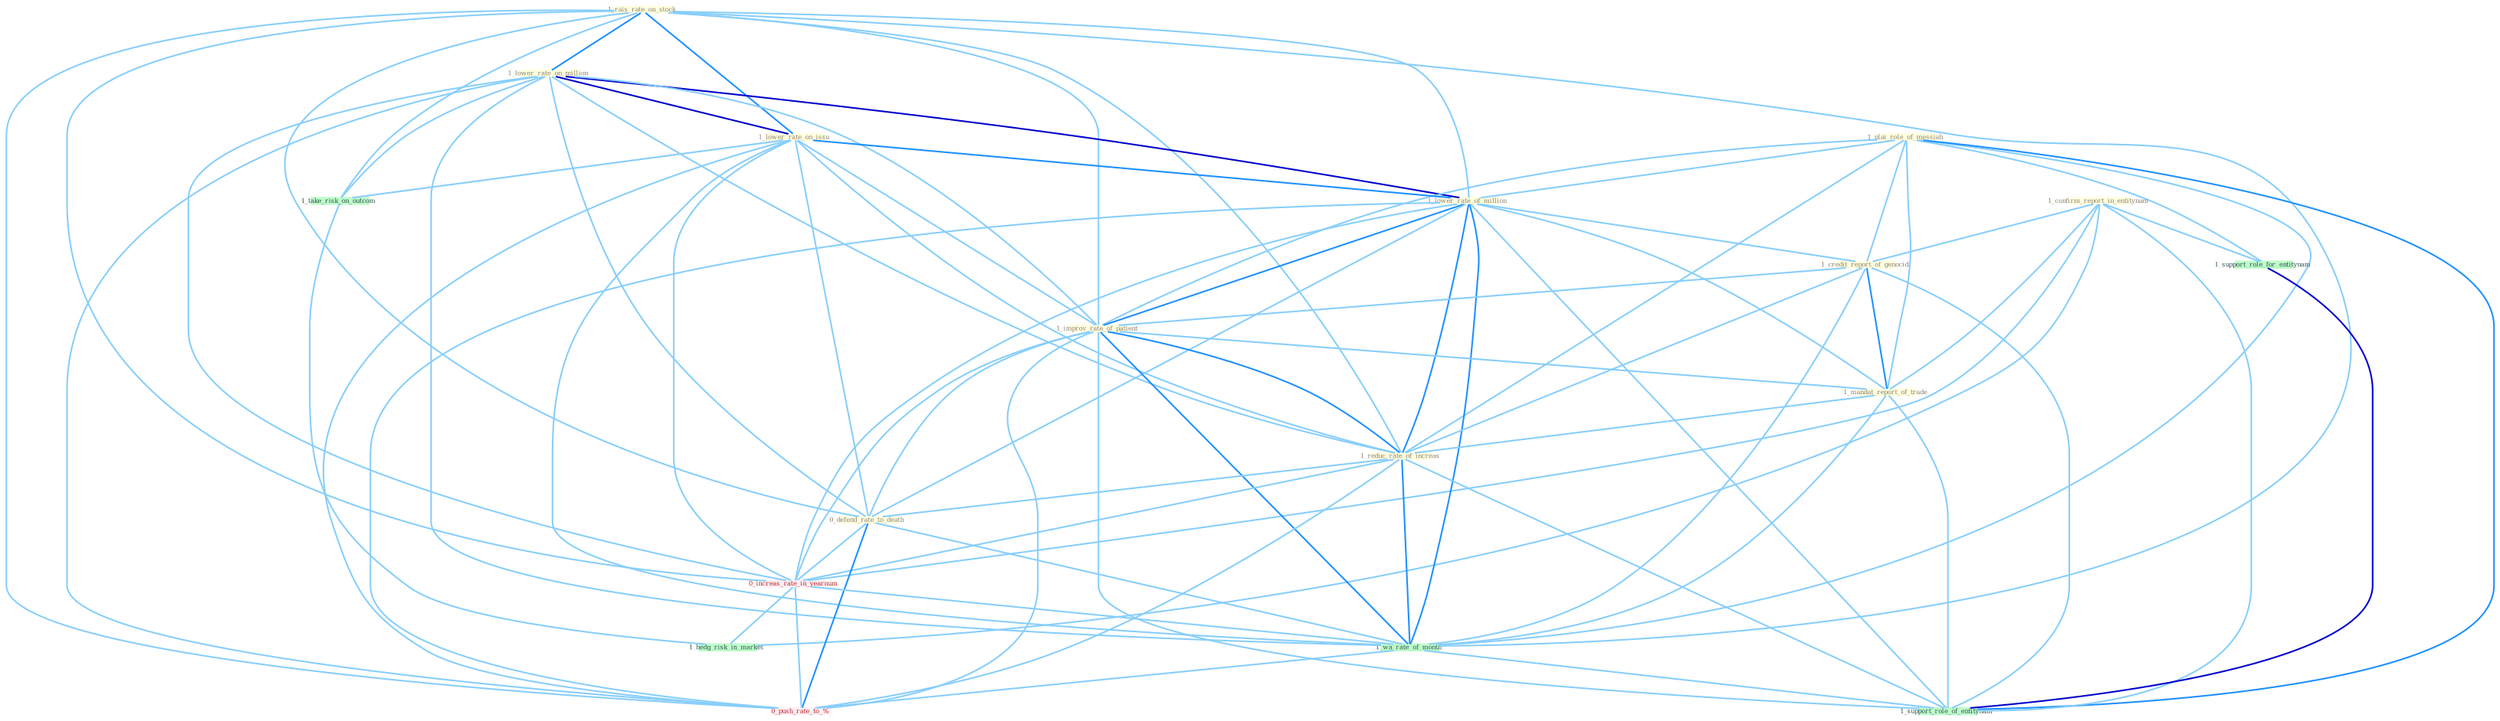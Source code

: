 Graph G{ 
    node
    [shape=polygon,style=filled,width=.5,height=.06,color="#BDFCC9",fixedsize=true,fontsize=4,
    fontcolor="#2f4f4f"];
    {node
    [color="#ffffe0", fontcolor="#8b7d6b"] "1_rais_rate_on_stock " "1_lower_rate_on_million " "1_plai_role_of_messiah " "1_confirm_report_in_entitynam " "1_lower_rate_on_issu " "1_lower_rate_of_million " "1_credit_report_of_genocid " "1_improv_rate_of_patient " "1_mandat_report_of_trade " "1_reduc_rate_of_increas " "0_defend_rate_to_death "}
{node [color="#fff0f5", fontcolor="#b22222"] "0_increas_rate_in_yearnum " "0_push_rate_to_% "}
edge [color="#B0E2FF"];

	"1_rais_rate_on_stock " -- "1_lower_rate_on_million " [w="2", color="#1e90ff" , len=0.8];
	"1_rais_rate_on_stock " -- "1_lower_rate_on_issu " [w="2", color="#1e90ff" , len=0.8];
	"1_rais_rate_on_stock " -- "1_lower_rate_of_million " [w="1", color="#87cefa" ];
	"1_rais_rate_on_stock " -- "1_improv_rate_of_patient " [w="1", color="#87cefa" ];
	"1_rais_rate_on_stock " -- "1_reduc_rate_of_increas " [w="1", color="#87cefa" ];
	"1_rais_rate_on_stock " -- "0_defend_rate_to_death " [w="1", color="#87cefa" ];
	"1_rais_rate_on_stock " -- "0_increas_rate_in_yearnum " [w="1", color="#87cefa" ];
	"1_rais_rate_on_stock " -- "1_wa_rate_of_month " [w="1", color="#87cefa" ];
	"1_rais_rate_on_stock " -- "1_take_risk_on_outcom " [w="1", color="#87cefa" ];
	"1_rais_rate_on_stock " -- "0_push_rate_to_% " [w="1", color="#87cefa" ];
	"1_lower_rate_on_million " -- "1_lower_rate_on_issu " [w="3", color="#0000cd" , len=0.6];
	"1_lower_rate_on_million " -- "1_lower_rate_of_million " [w="3", color="#0000cd" , len=0.6];
	"1_lower_rate_on_million " -- "1_improv_rate_of_patient " [w="1", color="#87cefa" ];
	"1_lower_rate_on_million " -- "1_reduc_rate_of_increas " [w="1", color="#87cefa" ];
	"1_lower_rate_on_million " -- "0_defend_rate_to_death " [w="1", color="#87cefa" ];
	"1_lower_rate_on_million " -- "0_increas_rate_in_yearnum " [w="1", color="#87cefa" ];
	"1_lower_rate_on_million " -- "1_wa_rate_of_month " [w="1", color="#87cefa" ];
	"1_lower_rate_on_million " -- "1_take_risk_on_outcom " [w="1", color="#87cefa" ];
	"1_lower_rate_on_million " -- "0_push_rate_to_% " [w="1", color="#87cefa" ];
	"1_plai_role_of_messiah " -- "1_lower_rate_of_million " [w="1", color="#87cefa" ];
	"1_plai_role_of_messiah " -- "1_credit_report_of_genocid " [w="1", color="#87cefa" ];
	"1_plai_role_of_messiah " -- "1_improv_rate_of_patient " [w="1", color="#87cefa" ];
	"1_plai_role_of_messiah " -- "1_mandat_report_of_trade " [w="1", color="#87cefa" ];
	"1_plai_role_of_messiah " -- "1_reduc_rate_of_increas " [w="1", color="#87cefa" ];
	"1_plai_role_of_messiah " -- "1_wa_rate_of_month " [w="1", color="#87cefa" ];
	"1_plai_role_of_messiah " -- "1_support_role_for_entitynam " [w="1", color="#87cefa" ];
	"1_plai_role_of_messiah " -- "1_support_role_of_entitynam " [w="2", color="#1e90ff" , len=0.8];
	"1_confirm_report_in_entitynam " -- "1_credit_report_of_genocid " [w="1", color="#87cefa" ];
	"1_confirm_report_in_entitynam " -- "1_mandat_report_of_trade " [w="1", color="#87cefa" ];
	"1_confirm_report_in_entitynam " -- "0_increas_rate_in_yearnum " [w="1", color="#87cefa" ];
	"1_confirm_report_in_entitynam " -- "1_support_role_for_entitynam " [w="1", color="#87cefa" ];
	"1_confirm_report_in_entitynam " -- "1_support_role_of_entitynam " [w="1", color="#87cefa" ];
	"1_confirm_report_in_entitynam " -- "1_hedg_risk_in_market " [w="1", color="#87cefa" ];
	"1_lower_rate_on_issu " -- "1_lower_rate_of_million " [w="2", color="#1e90ff" , len=0.8];
	"1_lower_rate_on_issu " -- "1_improv_rate_of_patient " [w="1", color="#87cefa" ];
	"1_lower_rate_on_issu " -- "1_reduc_rate_of_increas " [w="1", color="#87cefa" ];
	"1_lower_rate_on_issu " -- "0_defend_rate_to_death " [w="1", color="#87cefa" ];
	"1_lower_rate_on_issu " -- "0_increas_rate_in_yearnum " [w="1", color="#87cefa" ];
	"1_lower_rate_on_issu " -- "1_wa_rate_of_month " [w="1", color="#87cefa" ];
	"1_lower_rate_on_issu " -- "1_take_risk_on_outcom " [w="1", color="#87cefa" ];
	"1_lower_rate_on_issu " -- "0_push_rate_to_% " [w="1", color="#87cefa" ];
	"1_lower_rate_of_million " -- "1_credit_report_of_genocid " [w="1", color="#87cefa" ];
	"1_lower_rate_of_million " -- "1_improv_rate_of_patient " [w="2", color="#1e90ff" , len=0.8];
	"1_lower_rate_of_million " -- "1_mandat_report_of_trade " [w="1", color="#87cefa" ];
	"1_lower_rate_of_million " -- "1_reduc_rate_of_increas " [w="2", color="#1e90ff" , len=0.8];
	"1_lower_rate_of_million " -- "0_defend_rate_to_death " [w="1", color="#87cefa" ];
	"1_lower_rate_of_million " -- "0_increas_rate_in_yearnum " [w="1", color="#87cefa" ];
	"1_lower_rate_of_million " -- "1_wa_rate_of_month " [w="2", color="#1e90ff" , len=0.8];
	"1_lower_rate_of_million " -- "0_push_rate_to_% " [w="1", color="#87cefa" ];
	"1_lower_rate_of_million " -- "1_support_role_of_entitynam " [w="1", color="#87cefa" ];
	"1_credit_report_of_genocid " -- "1_improv_rate_of_patient " [w="1", color="#87cefa" ];
	"1_credit_report_of_genocid " -- "1_mandat_report_of_trade " [w="2", color="#1e90ff" , len=0.8];
	"1_credit_report_of_genocid " -- "1_reduc_rate_of_increas " [w="1", color="#87cefa" ];
	"1_credit_report_of_genocid " -- "1_wa_rate_of_month " [w="1", color="#87cefa" ];
	"1_credit_report_of_genocid " -- "1_support_role_of_entitynam " [w="1", color="#87cefa" ];
	"1_improv_rate_of_patient " -- "1_mandat_report_of_trade " [w="1", color="#87cefa" ];
	"1_improv_rate_of_patient " -- "1_reduc_rate_of_increas " [w="2", color="#1e90ff" , len=0.8];
	"1_improv_rate_of_patient " -- "0_defend_rate_to_death " [w="1", color="#87cefa" ];
	"1_improv_rate_of_patient " -- "0_increas_rate_in_yearnum " [w="1", color="#87cefa" ];
	"1_improv_rate_of_patient " -- "1_wa_rate_of_month " [w="2", color="#1e90ff" , len=0.8];
	"1_improv_rate_of_patient " -- "0_push_rate_to_% " [w="1", color="#87cefa" ];
	"1_improv_rate_of_patient " -- "1_support_role_of_entitynam " [w="1", color="#87cefa" ];
	"1_mandat_report_of_trade " -- "1_reduc_rate_of_increas " [w="1", color="#87cefa" ];
	"1_mandat_report_of_trade " -- "1_wa_rate_of_month " [w="1", color="#87cefa" ];
	"1_mandat_report_of_trade " -- "1_support_role_of_entitynam " [w="1", color="#87cefa" ];
	"1_reduc_rate_of_increas " -- "0_defend_rate_to_death " [w="1", color="#87cefa" ];
	"1_reduc_rate_of_increas " -- "0_increas_rate_in_yearnum " [w="1", color="#87cefa" ];
	"1_reduc_rate_of_increas " -- "1_wa_rate_of_month " [w="2", color="#1e90ff" , len=0.8];
	"1_reduc_rate_of_increas " -- "0_push_rate_to_% " [w="1", color="#87cefa" ];
	"1_reduc_rate_of_increas " -- "1_support_role_of_entitynam " [w="1", color="#87cefa" ];
	"0_defend_rate_to_death " -- "0_increas_rate_in_yearnum " [w="1", color="#87cefa" ];
	"0_defend_rate_to_death " -- "1_wa_rate_of_month " [w="1", color="#87cefa" ];
	"0_defend_rate_to_death " -- "0_push_rate_to_% " [w="2", color="#1e90ff" , len=0.8];
	"0_increas_rate_in_yearnum " -- "1_wa_rate_of_month " [w="1", color="#87cefa" ];
	"0_increas_rate_in_yearnum " -- "0_push_rate_to_% " [w="1", color="#87cefa" ];
	"0_increas_rate_in_yearnum " -- "1_hedg_risk_in_market " [w="1", color="#87cefa" ];
	"1_wa_rate_of_month " -- "0_push_rate_to_% " [w="1", color="#87cefa" ];
	"1_wa_rate_of_month " -- "1_support_role_of_entitynam " [w="1", color="#87cefa" ];
	"1_support_role_for_entitynam " -- "1_support_role_of_entitynam " [w="3", color="#0000cd" , len=0.6];
	"1_take_risk_on_outcom " -- "1_hedg_risk_in_market " [w="1", color="#87cefa" ];
}